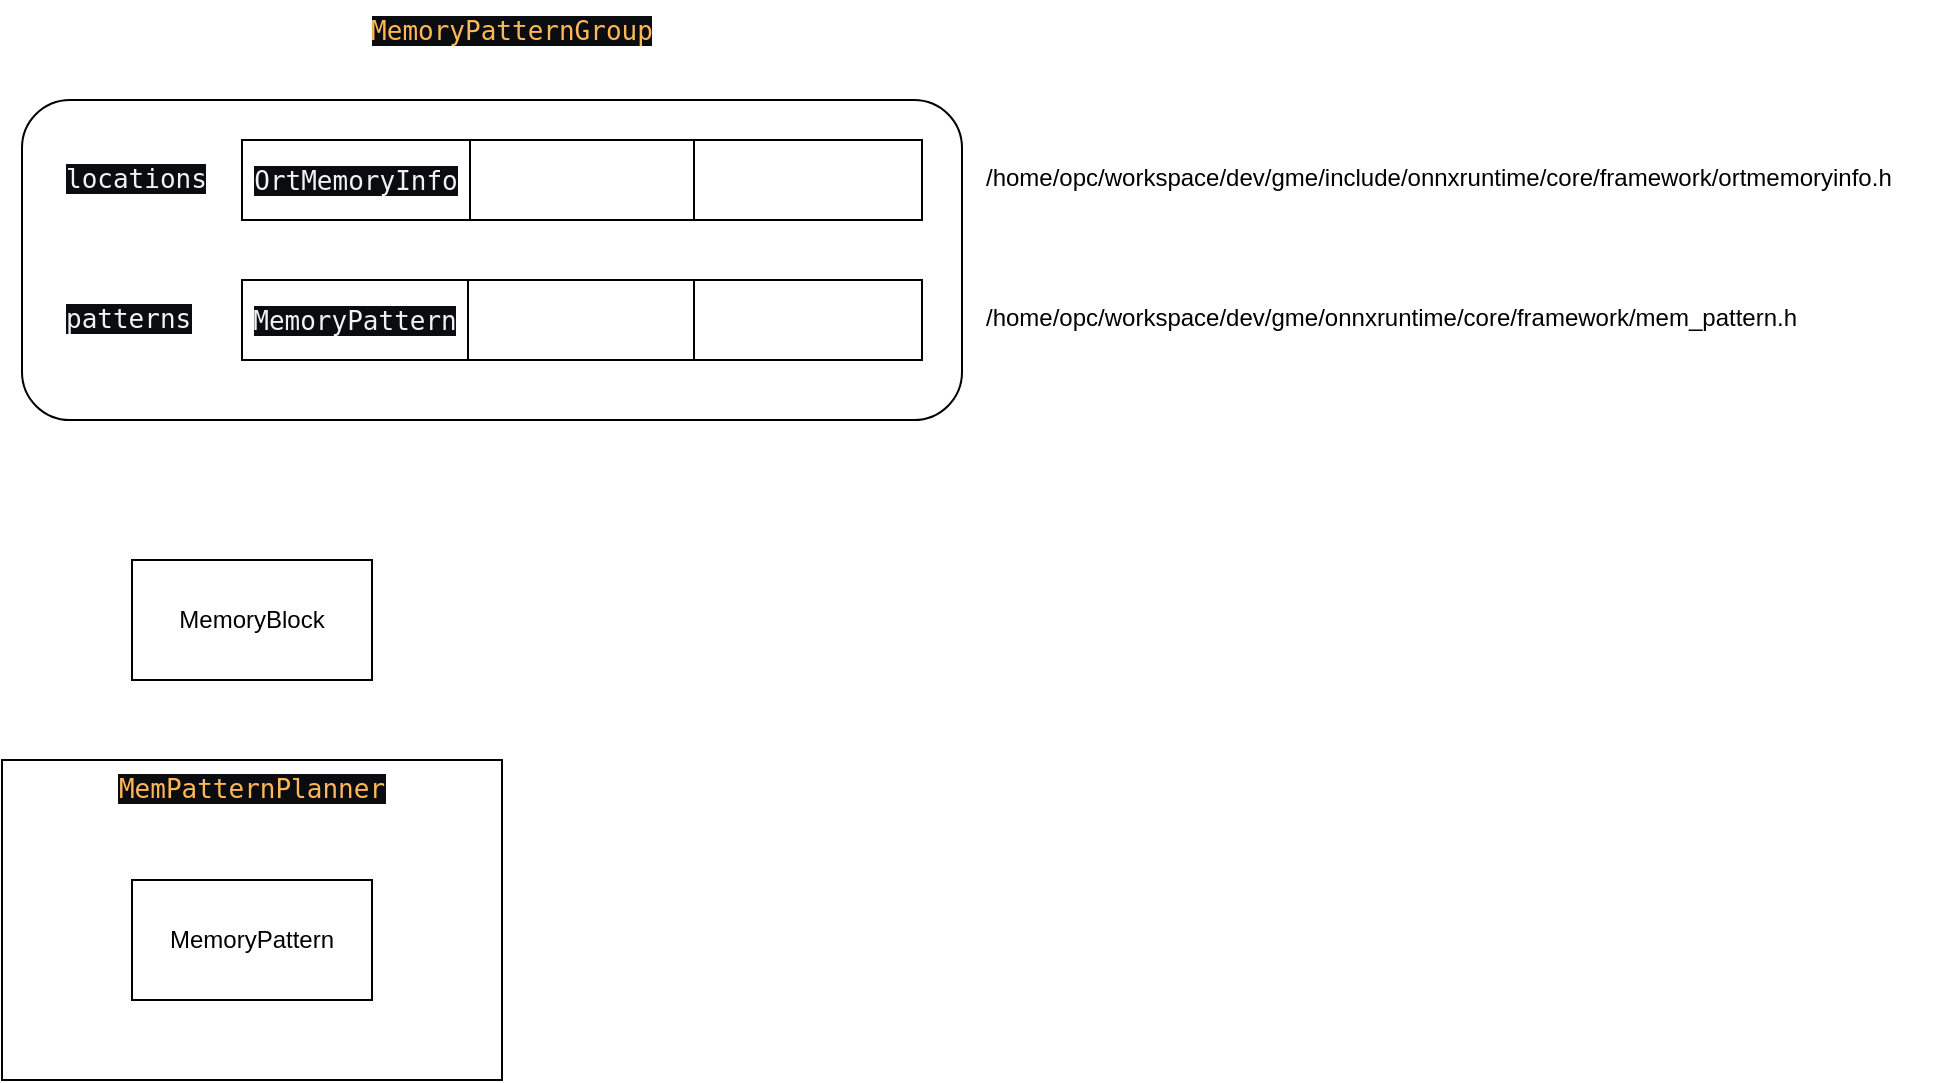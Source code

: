 <mxfile>
    <diagram id="O0XC9Z7MXdle3vqdGaA9" name="Page-1">
        <mxGraphModel dx="1366" dy="942" grid="1" gridSize="10" guides="1" tooltips="1" connect="1" arrows="1" fold="1" page="1" pageScale="1" pageWidth="850" pageHeight="1100" math="0" shadow="0">
            <root>
                <mxCell id="0"/>
                <mxCell id="1" parent="0"/>
                <mxCell id="10" value="" style="rounded=1;whiteSpace=wrap;html=1;" vertex="1" parent="1">
                    <mxGeometry x="150" y="250" width="470" height="160" as="geometry"/>
                </mxCell>
                <mxCell id="3" value="" style="shape=table;startSize=0;container=1;collapsible=0;childLayout=tableLayout;" vertex="1" parent="1">
                    <mxGeometry x="260" y="270" width="340" height="40" as="geometry"/>
                </mxCell>
                <mxCell id="4" value="" style="shape=partialRectangle;collapsible=0;dropTarget=0;pointerEvents=0;fillColor=none;top=0;left=0;bottom=0;right=0;points=[[0,0.5],[1,0.5]];portConstraint=eastwest;" vertex="1" parent="3">
                    <mxGeometry width="340" height="40" as="geometry"/>
                </mxCell>
                <mxCell id="5" value="&lt;div style=&quot;color: rgb(240 , 243 , 246) ; background-color: rgb(10 , 12 , 16) ; font-family: &amp;#34;jetbrains mono&amp;#34; , &amp;#34;consolas&amp;#34; , monospace , &amp;#34;menlo&amp;#34; , &amp;#34;monaco&amp;#34; , &amp;#34;courier new&amp;#34; , monospace ; font-size: 13px ; line-height: 15px&quot;&gt;OrtMemoryInfo&lt;/div&gt;" style="shape=partialRectangle;html=1;whiteSpace=wrap;connectable=0;overflow=hidden;fillColor=none;top=0;left=0;bottom=0;right=0;pointerEvents=1;" vertex="1" parent="4">
                    <mxGeometry width="114" height="40" as="geometry">
                        <mxRectangle width="114" height="40" as="alternateBounds"/>
                    </mxGeometry>
                </mxCell>
                <mxCell id="6" value="" style="shape=partialRectangle;html=1;whiteSpace=wrap;connectable=0;overflow=hidden;fillColor=none;top=0;left=0;bottom=0;right=0;pointerEvents=1;" vertex="1" parent="4">
                    <mxGeometry x="114" width="112" height="40" as="geometry">
                        <mxRectangle width="112" height="40" as="alternateBounds"/>
                    </mxGeometry>
                </mxCell>
                <mxCell id="8" value="" style="shape=partialRectangle;html=1;whiteSpace=wrap;connectable=0;overflow=hidden;fillColor=none;top=0;left=0;bottom=0;right=0;pointerEvents=1;" vertex="1" parent="4">
                    <mxGeometry x="226" width="114" height="40" as="geometry">
                        <mxRectangle width="114" height="40" as="alternateBounds"/>
                    </mxGeometry>
                </mxCell>
                <mxCell id="12" value="" style="shape=table;startSize=0;container=1;collapsible=0;childLayout=tableLayout;" vertex="1" parent="1">
                    <mxGeometry x="260" y="340" width="340" height="40" as="geometry"/>
                </mxCell>
                <mxCell id="13" value="" style="shape=partialRectangle;collapsible=0;dropTarget=0;pointerEvents=0;fillColor=none;top=0;left=0;bottom=0;right=0;points=[[0,0.5],[1,0.5]];portConstraint=eastwest;" vertex="1" parent="12">
                    <mxGeometry width="340" height="40" as="geometry"/>
                </mxCell>
                <mxCell id="14" value="&lt;div style=&quot;color: rgb(240 , 243 , 246) ; background-color: rgb(10 , 12 , 16) ; font-family: &amp;#34;jetbrains mono&amp;#34; , &amp;#34;consolas&amp;#34; , monospace , &amp;#34;menlo&amp;#34; , &amp;#34;monaco&amp;#34; , &amp;#34;courier new&amp;#34; , monospace ; font-size: 13px ; line-height: 15px&quot;&gt;MemoryPattern&lt;/div&gt;" style="shape=partialRectangle;html=1;whiteSpace=wrap;connectable=0;overflow=hidden;fillColor=none;top=0;left=0;bottom=0;right=0;pointerEvents=1;" vertex="1" parent="13">
                    <mxGeometry width="113" height="40" as="geometry">
                        <mxRectangle width="113" height="40" as="alternateBounds"/>
                    </mxGeometry>
                </mxCell>
                <mxCell id="15" value="" style="shape=partialRectangle;html=1;whiteSpace=wrap;connectable=0;overflow=hidden;fillColor=none;top=0;left=0;bottom=0;right=0;pointerEvents=1;" vertex="1" parent="13">
                    <mxGeometry x="113" width="113" height="40" as="geometry">
                        <mxRectangle width="113" height="40" as="alternateBounds"/>
                    </mxGeometry>
                </mxCell>
                <mxCell id="16" value="" style="shape=partialRectangle;html=1;whiteSpace=wrap;connectable=0;overflow=hidden;fillColor=none;top=0;left=0;bottom=0;right=0;pointerEvents=1;" vertex="1" parent="13">
                    <mxGeometry x="226" width="114" height="40" as="geometry">
                        <mxRectangle width="114" height="40" as="alternateBounds"/>
                    </mxGeometry>
                </mxCell>
                <mxCell id="19" value="&lt;div style=&quot;color: rgb(240 , 243 , 246) ; background-color: rgb(10 , 12 , 16) ; font-family: &amp;#34;jetbrains mono&amp;#34; , &amp;#34;consolas&amp;#34; , monospace , &amp;#34;menlo&amp;#34; , &amp;#34;monaco&amp;#34; , &amp;#34;courier new&amp;#34; , monospace ; font-size: 13px ; line-height: 15px&quot;&gt;&lt;span style=&quot;color: #ffb757&quot;&gt;MemoryPatternGroup&lt;/span&gt;&lt;/div&gt;" style="text;html=1;strokeColor=none;fillColor=none;align=center;verticalAlign=middle;whiteSpace=wrap;rounded=0;" vertex="1" parent="1">
                    <mxGeometry x="310" y="200" width="170" height="30" as="geometry"/>
                </mxCell>
                <mxCell id="20" value="&lt;meta charset=&quot;utf-8&quot;&gt;&lt;div style=&quot;color: rgb(240, 243, 246); background-color: rgb(10, 12, 16); font-family: &amp;quot;jetbrains mono&amp;quot;, consolas, monospace, menlo, monaco, &amp;quot;courier new&amp;quot;, monospace; font-weight: 300; font-size: 13px; line-height: 15px;&quot;&gt;&lt;div&gt;&lt;span style=&quot;color: #f0f3f6&quot;&gt;locations&lt;/span&gt;&lt;/div&gt;&lt;/div&gt;" style="text;whiteSpace=wrap;html=1;" vertex="1" parent="1">
                    <mxGeometry x="170" y="275" width="120" height="30" as="geometry"/>
                </mxCell>
                <mxCell id="21" value="&lt;meta charset=&quot;utf-8&quot;&gt;&lt;div style=&quot;color: rgb(240, 243, 246); background-color: rgb(10, 12, 16); font-family: &amp;quot;jetbrains mono&amp;quot;, consolas, monospace, menlo, monaco, &amp;quot;courier new&amp;quot;, monospace; font-weight: 300; font-size: 13px; line-height: 15px;&quot;&gt;&lt;div&gt;&lt;span style=&quot;color: #f0f3f6&quot;&gt;patterns&lt;/span&gt;&lt;/div&gt;&lt;/div&gt;" style="text;whiteSpace=wrap;html=1;" vertex="1" parent="1">
                    <mxGeometry x="170" y="345" width="90" height="30" as="geometry"/>
                </mxCell>
                <mxCell id="22" value="/home/opc/workspace/dev/gme/include/onnxruntime/core/framework/ortmemoryinfo.h" style="text;whiteSpace=wrap;html=1;" vertex="1" parent="1">
                    <mxGeometry x="630" y="275" width="480" height="30" as="geometry"/>
                </mxCell>
                <mxCell id="23" value="/home/opc/workspace/dev/gme/onnxruntime/core/framework/mem_pattern.h" style="text;whiteSpace=wrap;html=1;" vertex="1" parent="1">
                    <mxGeometry x="630" y="345" width="430" height="30" as="geometry"/>
                </mxCell>
                <mxCell id="24" value="MemoryBlock" style="rounded=0;whiteSpace=wrap;html=1;" vertex="1" parent="1">
                    <mxGeometry x="205" y="480" width="120" height="60" as="geometry"/>
                </mxCell>
                <mxCell id="25" value="&lt;div style=&quot;color: rgb(240 , 243 , 246) ; background-color: rgb(10 , 12 , 16) ; font-family: &amp;#34;jetbrains mono&amp;#34; , &amp;#34;consolas&amp;#34; , monospace , &amp;#34;menlo&amp;#34; , &amp;#34;monaco&amp;#34; , &amp;#34;courier new&amp;#34; , monospace ; font-size: 13px ; line-height: 15px&quot;&gt;&lt;span style=&quot;color: #ffb757&quot;&gt;MemPatternPlanner&lt;/span&gt;&lt;/div&gt;" style="rounded=0;whiteSpace=wrap;html=1;verticalAlign=top;" vertex="1" parent="1">
                    <mxGeometry x="140" y="580" width="250" height="160" as="geometry"/>
                </mxCell>
                <mxCell id="26" value="MemoryPattern" style="rounded=0;whiteSpace=wrap;html=1;" vertex="1" parent="1">
                    <mxGeometry x="205" y="640" width="120" height="60" as="geometry"/>
                </mxCell>
            </root>
        </mxGraphModel>
    </diagram>
</mxfile>